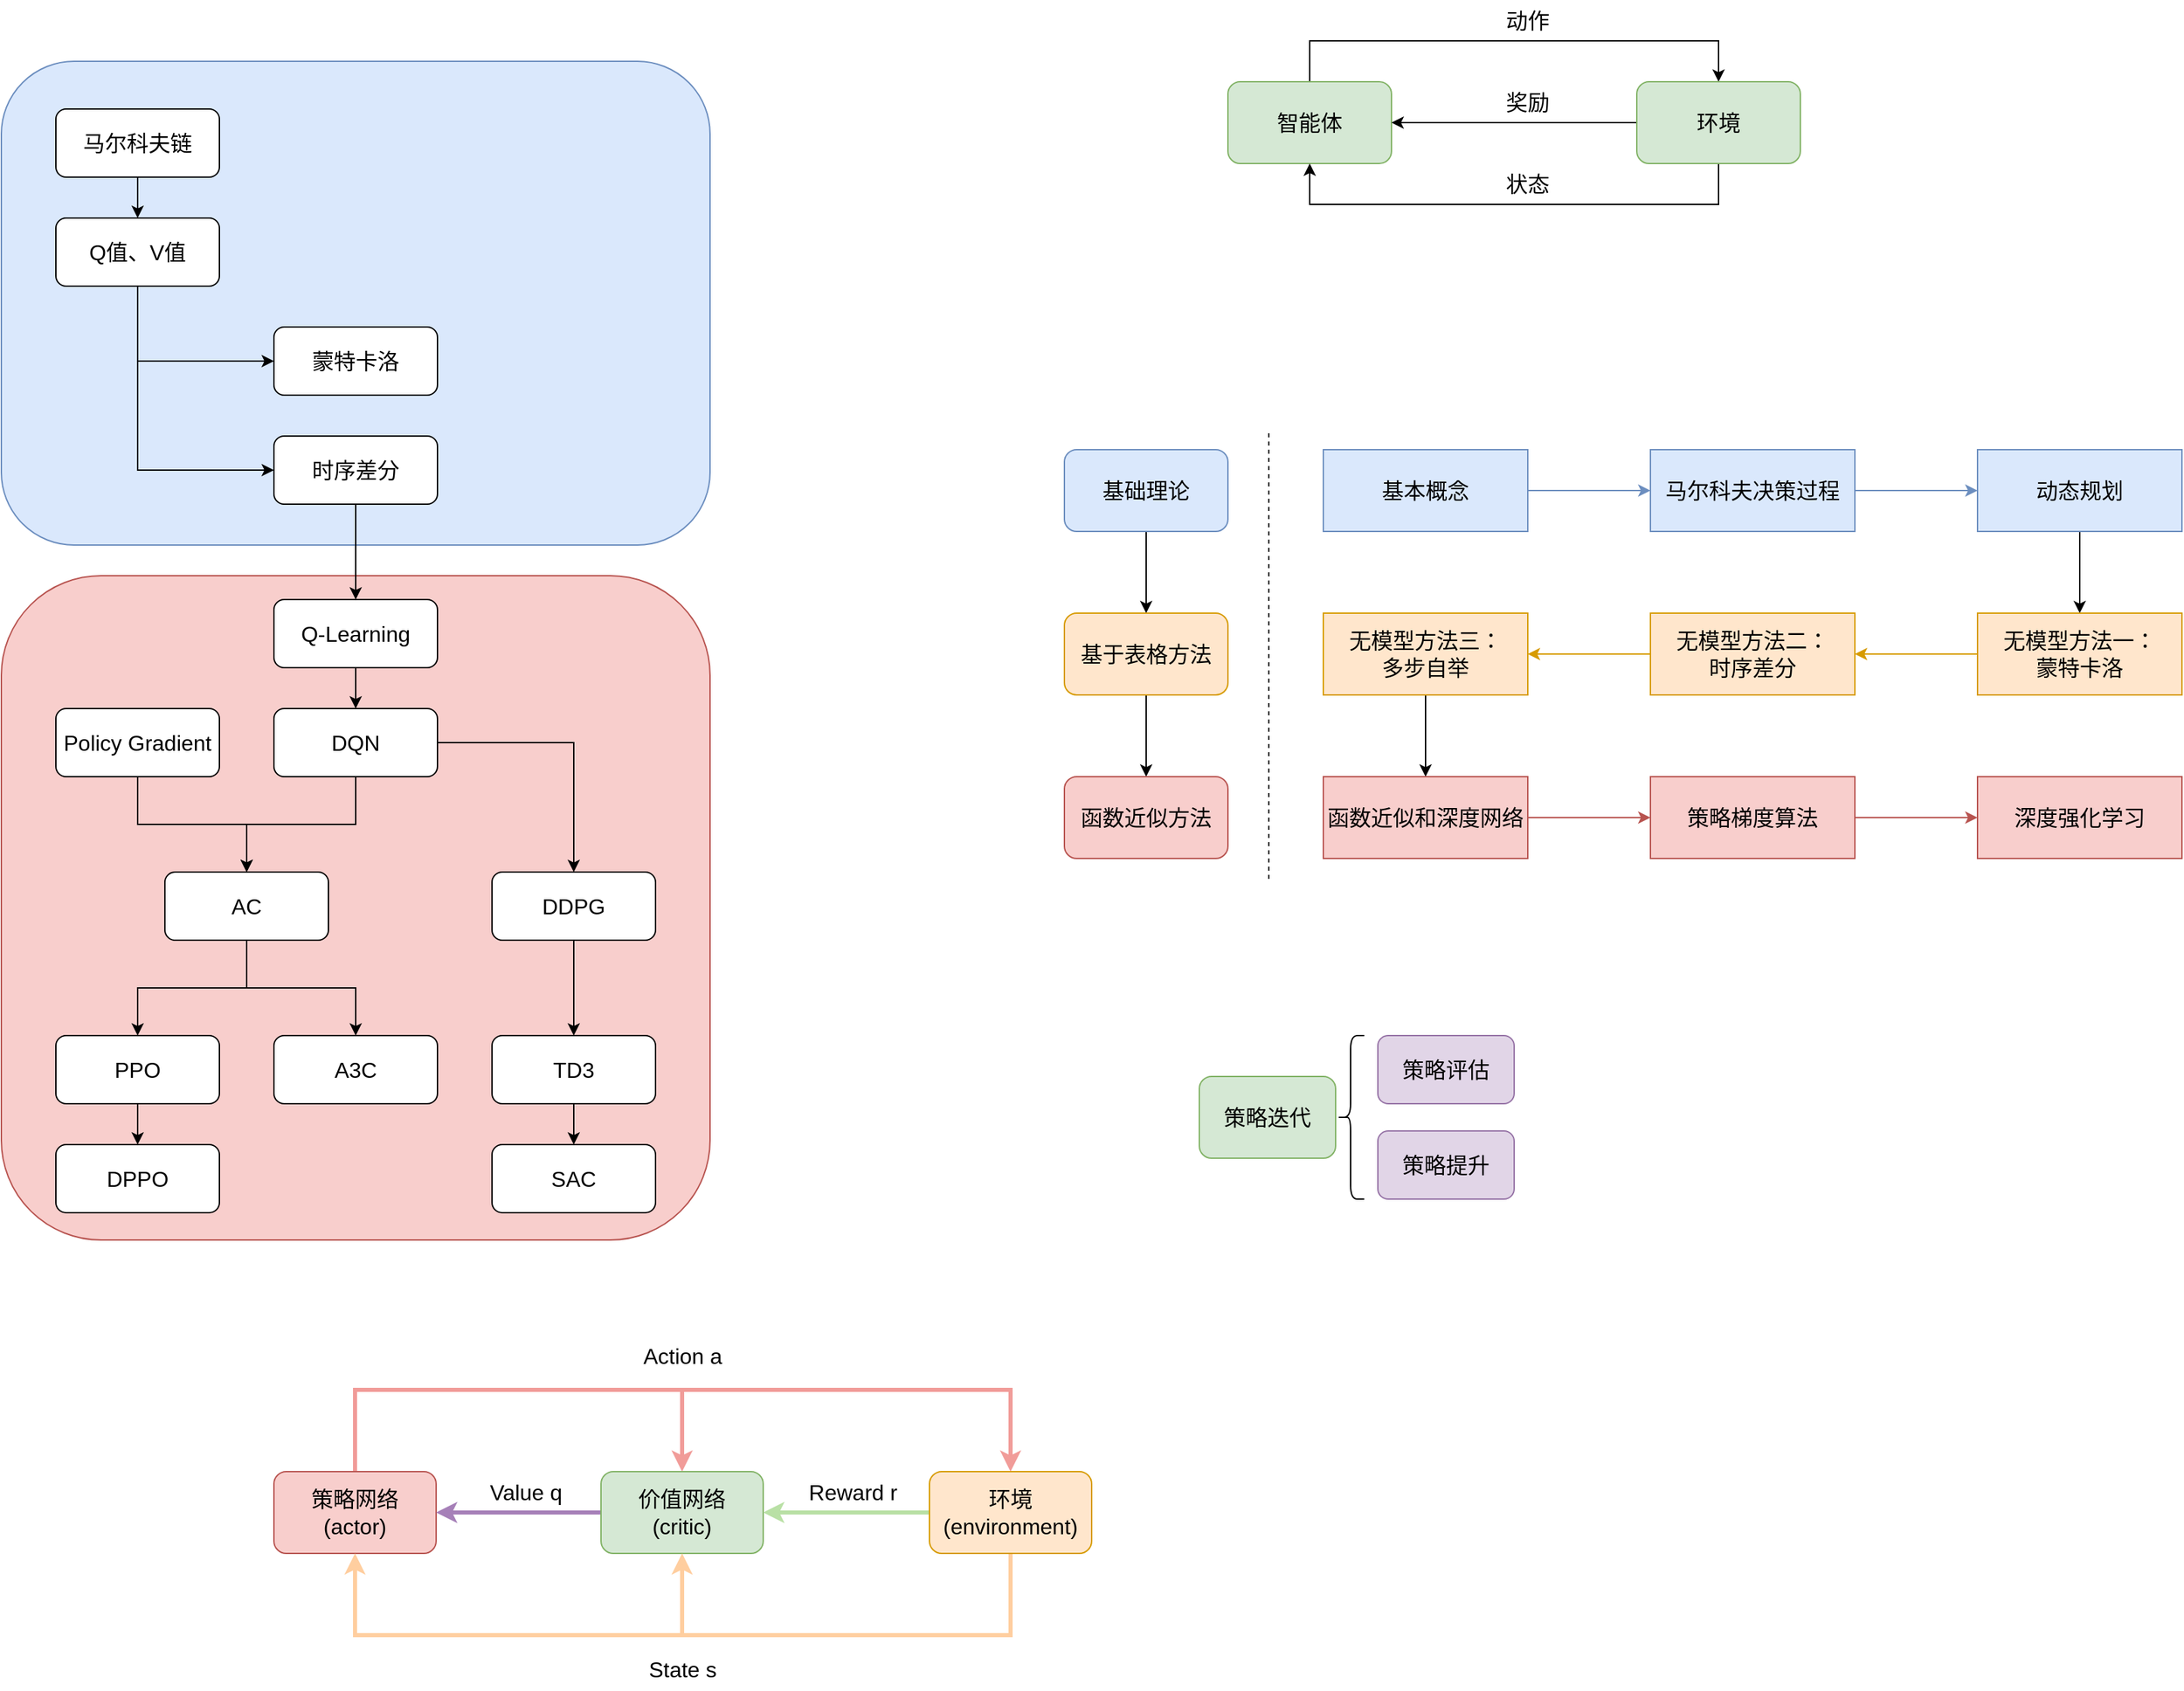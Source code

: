 <mxfile version="20.2.6" type="github">
  <diagram id="C3_-qIOGO6itK0wJnFLm" name="Page-1">
    <mxGraphModel dx="1780" dy="450" grid="1" gridSize="10" guides="1" tooltips="1" connect="1" arrows="1" fold="1" page="1" pageScale="1" pageWidth="850" pageHeight="1100" math="0" shadow="0">
      <root>
        <mxCell id="0" />
        <mxCell id="1" parent="0" />
        <mxCell id="X8FqZXfshNN9mOqV7TIp-28" value="" style="rounded=1;whiteSpace=wrap;html=1;fillColor=#f8cecc;strokeColor=#b85450;" parent="1" vertex="1">
          <mxGeometry x="-800" y="622.5" width="520" height="487.5" as="geometry" />
        </mxCell>
        <mxCell id="X8FqZXfshNN9mOqV7TIp-27" value="" style="rounded=1;whiteSpace=wrap;html=1;fillColor=#dae8fc;strokeColor=#6c8ebf;" parent="1" vertex="1">
          <mxGeometry x="-800" y="245" width="520" height="355" as="geometry" />
        </mxCell>
        <mxCell id="cpXEYUqBAn3vx9UaLKOo-4" style="edgeStyle=orthogonalEdgeStyle;rounded=0;orthogonalLoop=1;jettySize=auto;html=1;exitX=0.5;exitY=0;exitDx=0;exitDy=0;entryX=0.5;entryY=0;entryDx=0;entryDy=0;fontSize=16;" parent="1" source="cpXEYUqBAn3vx9UaLKOo-1" target="cpXEYUqBAn3vx9UaLKOo-2" edge="1">
          <mxGeometry relative="1" as="geometry">
            <Array as="points">
              <mxPoint x="160" y="230" />
              <mxPoint x="460" y="230" />
            </Array>
          </mxGeometry>
        </mxCell>
        <mxCell id="cpXEYUqBAn3vx9UaLKOo-1" value="智能体" style="rounded=1;whiteSpace=wrap;html=1;fontSize=16;fillColor=#d5e8d4;strokeColor=#82b366;" parent="1" vertex="1">
          <mxGeometry x="100" y="260" width="120" height="60" as="geometry" />
        </mxCell>
        <mxCell id="cpXEYUqBAn3vx9UaLKOo-3" style="edgeStyle=orthogonalEdgeStyle;rounded=0;orthogonalLoop=1;jettySize=auto;html=1;exitX=0;exitY=0.5;exitDx=0;exitDy=0;entryX=1;entryY=0.5;entryDx=0;entryDy=0;fontSize=16;" parent="1" source="cpXEYUqBAn3vx9UaLKOo-2" target="cpXEYUqBAn3vx9UaLKOo-1" edge="1">
          <mxGeometry relative="1" as="geometry" />
        </mxCell>
        <mxCell id="cpXEYUqBAn3vx9UaLKOo-5" style="edgeStyle=orthogonalEdgeStyle;rounded=0;orthogonalLoop=1;jettySize=auto;html=1;exitX=0.5;exitY=1;exitDx=0;exitDy=0;entryX=0.5;entryY=1;entryDx=0;entryDy=0;fontSize=16;" parent="1" source="cpXEYUqBAn3vx9UaLKOo-2" target="cpXEYUqBAn3vx9UaLKOo-1" edge="1">
          <mxGeometry relative="1" as="geometry">
            <Array as="points">
              <mxPoint x="460" y="350" />
              <mxPoint x="160" y="350" />
            </Array>
          </mxGeometry>
        </mxCell>
        <mxCell id="cpXEYUqBAn3vx9UaLKOo-2" value="环境" style="rounded=1;whiteSpace=wrap;html=1;fontSize=16;fillColor=#d5e8d4;strokeColor=#82b366;" parent="1" vertex="1">
          <mxGeometry x="400" y="260" width="120" height="60" as="geometry" />
        </mxCell>
        <mxCell id="cpXEYUqBAn3vx9UaLKOo-6" value="动作" style="text;html=1;strokeColor=none;fillColor=none;align=center;verticalAlign=middle;whiteSpace=wrap;rounded=0;fontSize=16;" parent="1" vertex="1">
          <mxGeometry x="290" y="200" width="60" height="30" as="geometry" />
        </mxCell>
        <mxCell id="cpXEYUqBAn3vx9UaLKOo-7" value="奖励" style="text;html=1;strokeColor=none;fillColor=none;align=center;verticalAlign=middle;whiteSpace=wrap;rounded=0;fontSize=16;" parent="1" vertex="1">
          <mxGeometry x="290" y="260" width="60" height="30" as="geometry" />
        </mxCell>
        <mxCell id="cpXEYUqBAn3vx9UaLKOo-8" value="状态" style="text;html=1;strokeColor=none;fillColor=none;align=center;verticalAlign=middle;whiteSpace=wrap;rounded=0;fontSize=16;" parent="1" vertex="1">
          <mxGeometry x="290" y="320" width="60" height="30" as="geometry" />
        </mxCell>
        <mxCell id="vccKlyyBHVM1U_u9wuNe-10" style="edgeStyle=orthogonalEdgeStyle;rounded=0;orthogonalLoop=1;jettySize=auto;html=1;exitX=1;exitY=0.5;exitDx=0;exitDy=0;fontSize=16;fillColor=#dae8fc;strokeColor=#6c8ebf;" parent="1" source="vccKlyyBHVM1U_u9wuNe-1" target="vccKlyyBHVM1U_u9wuNe-2" edge="1">
          <mxGeometry relative="1" as="geometry" />
        </mxCell>
        <mxCell id="vccKlyyBHVM1U_u9wuNe-1" value="基本概念" style="rounded=0;whiteSpace=wrap;html=1;fontSize=16;fillColor=#dae8fc;strokeColor=#6c8ebf;" parent="1" vertex="1">
          <mxGeometry x="170" y="530" width="150" height="60" as="geometry" />
        </mxCell>
        <mxCell id="vccKlyyBHVM1U_u9wuNe-11" style="edgeStyle=orthogonalEdgeStyle;rounded=0;orthogonalLoop=1;jettySize=auto;html=1;exitX=1;exitY=0.5;exitDx=0;exitDy=0;entryX=0;entryY=0.5;entryDx=0;entryDy=0;fontSize=16;fillColor=#dae8fc;strokeColor=#6c8ebf;" parent="1" source="vccKlyyBHVM1U_u9wuNe-2" target="vccKlyyBHVM1U_u9wuNe-3" edge="1">
          <mxGeometry relative="1" as="geometry" />
        </mxCell>
        <mxCell id="vccKlyyBHVM1U_u9wuNe-2" value="马尔科夫决策过程" style="rounded=0;whiteSpace=wrap;html=1;fontSize=16;fillColor=#dae8fc;strokeColor=#6c8ebf;" parent="1" vertex="1">
          <mxGeometry x="410" y="530" width="150" height="60" as="geometry" />
        </mxCell>
        <mxCell id="vccKlyyBHVM1U_u9wuNe-12" style="edgeStyle=orthogonalEdgeStyle;rounded=0;orthogonalLoop=1;jettySize=auto;html=1;exitX=0.5;exitY=1;exitDx=0;exitDy=0;entryX=0.5;entryY=0;entryDx=0;entryDy=0;fontSize=16;" parent="1" source="vccKlyyBHVM1U_u9wuNe-3" target="vccKlyyBHVM1U_u9wuNe-4" edge="1">
          <mxGeometry relative="1" as="geometry" />
        </mxCell>
        <mxCell id="vccKlyyBHVM1U_u9wuNe-3" value="动态规划" style="rounded=0;whiteSpace=wrap;html=1;fontSize=16;fillColor=#dae8fc;strokeColor=#6c8ebf;" parent="1" vertex="1">
          <mxGeometry x="650" y="530" width="150" height="60" as="geometry" />
        </mxCell>
        <mxCell id="vccKlyyBHVM1U_u9wuNe-13" style="edgeStyle=orthogonalEdgeStyle;rounded=0;orthogonalLoop=1;jettySize=auto;html=1;exitX=0;exitY=0.5;exitDx=0;exitDy=0;entryX=1;entryY=0.5;entryDx=0;entryDy=0;fontSize=16;fillColor=#ffe6cc;strokeColor=#d79b00;" parent="1" source="vccKlyyBHVM1U_u9wuNe-4" target="vccKlyyBHVM1U_u9wuNe-5" edge="1">
          <mxGeometry relative="1" as="geometry" />
        </mxCell>
        <mxCell id="vccKlyyBHVM1U_u9wuNe-4" value="无模型方法一：&lt;br&gt;蒙特卡洛" style="rounded=0;whiteSpace=wrap;html=1;fontSize=16;fillColor=#ffe6cc;strokeColor=#d79b00;" parent="1" vertex="1">
          <mxGeometry x="650" y="650" width="150" height="60" as="geometry" />
        </mxCell>
        <mxCell id="vccKlyyBHVM1U_u9wuNe-14" style="edgeStyle=orthogonalEdgeStyle;rounded=0;orthogonalLoop=1;jettySize=auto;html=1;exitX=0;exitY=0.5;exitDx=0;exitDy=0;fontSize=16;fillColor=#ffe6cc;strokeColor=#d79b00;" parent="1" source="vccKlyyBHVM1U_u9wuNe-5" target="vccKlyyBHVM1U_u9wuNe-6" edge="1">
          <mxGeometry relative="1" as="geometry" />
        </mxCell>
        <mxCell id="vccKlyyBHVM1U_u9wuNe-5" value="无模型方法二：&lt;br&gt;时序差分" style="rounded=0;whiteSpace=wrap;html=1;fontSize=16;fillColor=#ffe6cc;strokeColor=#d79b00;" parent="1" vertex="1">
          <mxGeometry x="410" y="650" width="150" height="60" as="geometry" />
        </mxCell>
        <mxCell id="vccKlyyBHVM1U_u9wuNe-15" style="edgeStyle=orthogonalEdgeStyle;rounded=0;orthogonalLoop=1;jettySize=auto;html=1;exitX=0.5;exitY=1;exitDx=0;exitDy=0;entryX=0.5;entryY=0;entryDx=0;entryDy=0;fontSize=16;" parent="1" source="vccKlyyBHVM1U_u9wuNe-6" target="vccKlyyBHVM1U_u9wuNe-7" edge="1">
          <mxGeometry relative="1" as="geometry" />
        </mxCell>
        <mxCell id="vccKlyyBHVM1U_u9wuNe-6" value="无模型方法三：&lt;br&gt;多步自举" style="rounded=0;whiteSpace=wrap;html=1;fontSize=16;fillColor=#ffe6cc;strokeColor=#d79b00;" parent="1" vertex="1">
          <mxGeometry x="170" y="650" width="150" height="60" as="geometry" />
        </mxCell>
        <mxCell id="vccKlyyBHVM1U_u9wuNe-16" style="edgeStyle=orthogonalEdgeStyle;rounded=0;orthogonalLoop=1;jettySize=auto;html=1;exitX=1;exitY=0.5;exitDx=0;exitDy=0;entryX=0;entryY=0.5;entryDx=0;entryDy=0;fontSize=16;fillColor=#f8cecc;strokeColor=#b85450;" parent="1" source="vccKlyyBHVM1U_u9wuNe-7" target="vccKlyyBHVM1U_u9wuNe-8" edge="1">
          <mxGeometry relative="1" as="geometry" />
        </mxCell>
        <mxCell id="vccKlyyBHVM1U_u9wuNe-7" value="函数近似和深度网络" style="rounded=0;whiteSpace=wrap;html=1;fontSize=16;fillColor=#f8cecc;strokeColor=#b85450;" parent="1" vertex="1">
          <mxGeometry x="170" y="770" width="150" height="60" as="geometry" />
        </mxCell>
        <mxCell id="vccKlyyBHVM1U_u9wuNe-17" style="edgeStyle=orthogonalEdgeStyle;rounded=0;orthogonalLoop=1;jettySize=auto;html=1;exitX=1;exitY=0.5;exitDx=0;exitDy=0;entryX=0;entryY=0.5;entryDx=0;entryDy=0;fontSize=16;fillColor=#f8cecc;strokeColor=#b85450;" parent="1" source="vccKlyyBHVM1U_u9wuNe-8" target="vccKlyyBHVM1U_u9wuNe-9" edge="1">
          <mxGeometry relative="1" as="geometry" />
        </mxCell>
        <mxCell id="vccKlyyBHVM1U_u9wuNe-8" value="策略梯度算法" style="rounded=0;whiteSpace=wrap;html=1;fontSize=16;fillColor=#f8cecc;strokeColor=#b85450;" parent="1" vertex="1">
          <mxGeometry x="410" y="770" width="150" height="60" as="geometry" />
        </mxCell>
        <mxCell id="vccKlyyBHVM1U_u9wuNe-9" value="深度强化学习" style="rounded=0;whiteSpace=wrap;html=1;fontSize=16;fillColor=#f8cecc;strokeColor=#b85450;" parent="1" vertex="1">
          <mxGeometry x="650" y="770" width="150" height="60" as="geometry" />
        </mxCell>
        <mxCell id="vccKlyyBHVM1U_u9wuNe-22" style="edgeStyle=orthogonalEdgeStyle;rounded=0;orthogonalLoop=1;jettySize=auto;html=1;exitX=0.5;exitY=1;exitDx=0;exitDy=0;entryX=0.5;entryY=0;entryDx=0;entryDy=0;fontSize=16;" parent="1" source="vccKlyyBHVM1U_u9wuNe-19" target="vccKlyyBHVM1U_u9wuNe-20" edge="1">
          <mxGeometry relative="1" as="geometry" />
        </mxCell>
        <mxCell id="vccKlyyBHVM1U_u9wuNe-19" value="基础理论" style="rounded=1;whiteSpace=wrap;html=1;fontSize=16;fillColor=#dae8fc;strokeColor=#6c8ebf;" parent="1" vertex="1">
          <mxGeometry x="-20" y="530" width="120" height="60" as="geometry" />
        </mxCell>
        <mxCell id="vccKlyyBHVM1U_u9wuNe-23" style="edgeStyle=orthogonalEdgeStyle;rounded=0;orthogonalLoop=1;jettySize=auto;html=1;exitX=0.5;exitY=1;exitDx=0;exitDy=0;entryX=0.5;entryY=0;entryDx=0;entryDy=0;fontSize=16;" parent="1" source="vccKlyyBHVM1U_u9wuNe-20" target="vccKlyyBHVM1U_u9wuNe-21" edge="1">
          <mxGeometry relative="1" as="geometry" />
        </mxCell>
        <mxCell id="vccKlyyBHVM1U_u9wuNe-20" value="基于表格方法" style="rounded=1;whiteSpace=wrap;html=1;fontSize=16;fillColor=#ffe6cc;strokeColor=#d79b00;" parent="1" vertex="1">
          <mxGeometry x="-20" y="650" width="120" height="60" as="geometry" />
        </mxCell>
        <mxCell id="vccKlyyBHVM1U_u9wuNe-21" value="函数近似方法" style="rounded=1;whiteSpace=wrap;html=1;fontSize=16;fillColor=#f8cecc;strokeColor=#b85450;" parent="1" vertex="1">
          <mxGeometry x="-20" y="770" width="120" height="60" as="geometry" />
        </mxCell>
        <mxCell id="vccKlyyBHVM1U_u9wuNe-24" value="" style="endArrow=none;html=1;rounded=0;fontSize=16;dashed=1;" parent="1" edge="1">
          <mxGeometry width="50" height="50" relative="1" as="geometry">
            <mxPoint x="130" y="845" as="sourcePoint" />
            <mxPoint x="130" y="515" as="targetPoint" />
          </mxGeometry>
        </mxCell>
        <mxCell id="35QrHY4F2-vO3FHa5NAE-1" value="" style="shape=curlyBracket;whiteSpace=wrap;html=1;rounded=1;" parent="1" vertex="1">
          <mxGeometry x="180" y="960" width="20" height="120" as="geometry" />
        </mxCell>
        <mxCell id="35QrHY4F2-vO3FHa5NAE-2" value="策略迭代" style="rounded=1;whiteSpace=wrap;html=1;fontSize=16;fillColor=#d5e8d4;strokeColor=#82b366;" parent="1" vertex="1">
          <mxGeometry x="79" y="990" width="100" height="60" as="geometry" />
        </mxCell>
        <mxCell id="35QrHY4F2-vO3FHa5NAE-3" value="策略评估" style="rounded=1;whiteSpace=wrap;html=1;fontSize=16;fillColor=#e1d5e7;strokeColor=#9673a6;" parent="1" vertex="1">
          <mxGeometry x="210" y="960" width="100" height="50" as="geometry" />
        </mxCell>
        <mxCell id="35QrHY4F2-vO3FHa5NAE-4" value="策略提升" style="rounded=1;whiteSpace=wrap;html=1;fontSize=16;fillColor=#e1d5e7;strokeColor=#9673a6;" parent="1" vertex="1">
          <mxGeometry x="210" y="1030" width="100" height="50" as="geometry" />
        </mxCell>
        <mxCell id="X8FqZXfshNN9mOqV7TIp-15" style="edgeStyle=orthogonalEdgeStyle;rounded=0;orthogonalLoop=1;jettySize=auto;html=1;exitX=0.5;exitY=1;exitDx=0;exitDy=0;entryX=0.5;entryY=0;entryDx=0;entryDy=0;" parent="1" source="X8FqZXfshNN9mOqV7TIp-1" target="X8FqZXfshNN9mOqV7TIp-2" edge="1">
          <mxGeometry relative="1" as="geometry" />
        </mxCell>
        <mxCell id="X8FqZXfshNN9mOqV7TIp-1" value="马尔科夫链" style="rounded=1;whiteSpace=wrap;html=1;fontSize=16;" parent="1" vertex="1">
          <mxGeometry x="-760" y="280" width="120" height="50" as="geometry" />
        </mxCell>
        <mxCell id="X8FqZXfshNN9mOqV7TIp-16" style="edgeStyle=orthogonalEdgeStyle;rounded=0;orthogonalLoop=1;jettySize=auto;html=1;exitX=0.5;exitY=1;exitDx=0;exitDy=0;entryX=0;entryY=0.5;entryDx=0;entryDy=0;" parent="1" source="X8FqZXfshNN9mOqV7TIp-2" target="X8FqZXfshNN9mOqV7TIp-3" edge="1">
          <mxGeometry relative="1" as="geometry" />
        </mxCell>
        <mxCell id="X8FqZXfshNN9mOqV7TIp-17" style="edgeStyle=orthogonalEdgeStyle;rounded=0;orthogonalLoop=1;jettySize=auto;html=1;exitX=0.5;exitY=1;exitDx=0;exitDy=0;entryX=0;entryY=0.5;entryDx=0;entryDy=0;" parent="1" source="X8FqZXfshNN9mOqV7TIp-2" target="X8FqZXfshNN9mOqV7TIp-4" edge="1">
          <mxGeometry relative="1" as="geometry" />
        </mxCell>
        <mxCell id="X8FqZXfshNN9mOqV7TIp-2" value="Q值、V值" style="rounded=1;whiteSpace=wrap;html=1;fontSize=16;" parent="1" vertex="1">
          <mxGeometry x="-760" y="360" width="120" height="50" as="geometry" />
        </mxCell>
        <mxCell id="X8FqZXfshNN9mOqV7TIp-3" value="蒙特卡洛" style="rounded=1;whiteSpace=wrap;html=1;fontSize=16;" parent="1" vertex="1">
          <mxGeometry x="-600" y="440" width="120" height="50" as="geometry" />
        </mxCell>
        <mxCell id="X8FqZXfshNN9mOqV7TIp-18" style="edgeStyle=orthogonalEdgeStyle;rounded=0;orthogonalLoop=1;jettySize=auto;html=1;exitX=0.5;exitY=1;exitDx=0;exitDy=0;entryX=0.5;entryY=0;entryDx=0;entryDy=0;" parent="1" source="X8FqZXfshNN9mOqV7TIp-4" target="X8FqZXfshNN9mOqV7TIp-5" edge="1">
          <mxGeometry relative="1" as="geometry" />
        </mxCell>
        <mxCell id="X8FqZXfshNN9mOqV7TIp-4" value="时序差分" style="rounded=1;whiteSpace=wrap;html=1;fontSize=16;" parent="1" vertex="1">
          <mxGeometry x="-600" y="520" width="120" height="50" as="geometry" />
        </mxCell>
        <mxCell id="X8FqZXfshNN9mOqV7TIp-19" style="edgeStyle=orthogonalEdgeStyle;rounded=0;orthogonalLoop=1;jettySize=auto;html=1;exitX=0.5;exitY=1;exitDx=0;exitDy=0;entryX=0.5;entryY=0;entryDx=0;entryDy=0;" parent="1" source="X8FqZXfshNN9mOqV7TIp-5" target="X8FqZXfshNN9mOqV7TIp-6" edge="1">
          <mxGeometry relative="1" as="geometry" />
        </mxCell>
        <mxCell id="X8FqZXfshNN9mOqV7TIp-5" value="Q-Learning" style="rounded=1;whiteSpace=wrap;html=1;fontSize=16;" parent="1" vertex="1">
          <mxGeometry x="-600" y="640" width="120" height="50" as="geometry" />
        </mxCell>
        <mxCell id="X8FqZXfshNN9mOqV7TIp-21" style="edgeStyle=orthogonalEdgeStyle;rounded=0;orthogonalLoop=1;jettySize=auto;html=1;exitX=0.5;exitY=1;exitDx=0;exitDy=0;entryX=0.5;entryY=0;entryDx=0;entryDy=0;" parent="1" source="X8FqZXfshNN9mOqV7TIp-6" target="X8FqZXfshNN9mOqV7TIp-8" edge="1">
          <mxGeometry relative="1" as="geometry" />
        </mxCell>
        <mxCell id="X8FqZXfshNN9mOqV7TIp-22" style="edgeStyle=orthogonalEdgeStyle;rounded=0;orthogonalLoop=1;jettySize=auto;html=1;exitX=1;exitY=0.5;exitDx=0;exitDy=0;entryX=0.5;entryY=0;entryDx=0;entryDy=0;" parent="1" source="X8FqZXfshNN9mOqV7TIp-6" target="X8FqZXfshNN9mOqV7TIp-9" edge="1">
          <mxGeometry relative="1" as="geometry" />
        </mxCell>
        <mxCell id="X8FqZXfshNN9mOqV7TIp-6" value="DQN" style="rounded=1;whiteSpace=wrap;html=1;fontSize=16;" parent="1" vertex="1">
          <mxGeometry x="-600" y="720" width="120" height="50" as="geometry" />
        </mxCell>
        <mxCell id="X8FqZXfshNN9mOqV7TIp-20" style="edgeStyle=orthogonalEdgeStyle;rounded=0;orthogonalLoop=1;jettySize=auto;html=1;exitX=0.5;exitY=1;exitDx=0;exitDy=0;" parent="1" source="X8FqZXfshNN9mOqV7TIp-7" target="X8FqZXfshNN9mOqV7TIp-8" edge="1">
          <mxGeometry relative="1" as="geometry" />
        </mxCell>
        <mxCell id="X8FqZXfshNN9mOqV7TIp-7" value="Policy Gradient" style="rounded=1;whiteSpace=wrap;html=1;fontSize=16;" parent="1" vertex="1">
          <mxGeometry x="-760" y="720" width="120" height="50" as="geometry" />
        </mxCell>
        <mxCell id="X8FqZXfshNN9mOqV7TIp-24" style="edgeStyle=orthogonalEdgeStyle;rounded=0;orthogonalLoop=1;jettySize=auto;html=1;exitX=0.5;exitY=1;exitDx=0;exitDy=0;entryX=0.5;entryY=0;entryDx=0;entryDy=0;" parent="1" source="X8FqZXfshNN9mOqV7TIp-8" target="X8FqZXfshNN9mOqV7TIp-10" edge="1">
          <mxGeometry relative="1" as="geometry" />
        </mxCell>
        <mxCell id="X8FqZXfshNN9mOqV7TIp-25" style="edgeStyle=orthogonalEdgeStyle;rounded=0;orthogonalLoop=1;jettySize=auto;html=1;exitX=0.5;exitY=1;exitDx=0;exitDy=0;entryX=0.5;entryY=0;entryDx=0;entryDy=0;" parent="1" source="X8FqZXfshNN9mOqV7TIp-8" target="X8FqZXfshNN9mOqV7TIp-11" edge="1">
          <mxGeometry relative="1" as="geometry" />
        </mxCell>
        <mxCell id="X8FqZXfshNN9mOqV7TIp-8" value="AC" style="rounded=1;whiteSpace=wrap;html=1;fontSize=16;" parent="1" vertex="1">
          <mxGeometry x="-680" y="840" width="120" height="50" as="geometry" />
        </mxCell>
        <mxCell id="X8FqZXfshNN9mOqV7TIp-23" style="edgeStyle=orthogonalEdgeStyle;rounded=0;orthogonalLoop=1;jettySize=auto;html=1;exitX=0.5;exitY=1;exitDx=0;exitDy=0;" parent="1" source="X8FqZXfshNN9mOqV7TIp-9" target="X8FqZXfshNN9mOqV7TIp-14" edge="1">
          <mxGeometry relative="1" as="geometry" />
        </mxCell>
        <mxCell id="X8FqZXfshNN9mOqV7TIp-9" value="DDPG" style="rounded=1;whiteSpace=wrap;html=1;fontSize=16;" parent="1" vertex="1">
          <mxGeometry x="-440" y="840" width="120" height="50" as="geometry" />
        </mxCell>
        <mxCell id="X8FqZXfshNN9mOqV7TIp-26" style="edgeStyle=orthogonalEdgeStyle;rounded=0;orthogonalLoop=1;jettySize=auto;html=1;exitX=0.5;exitY=1;exitDx=0;exitDy=0;entryX=0.5;entryY=0;entryDx=0;entryDy=0;" parent="1" source="X8FqZXfshNN9mOqV7TIp-10" target="X8FqZXfshNN9mOqV7TIp-12" edge="1">
          <mxGeometry relative="1" as="geometry" />
        </mxCell>
        <mxCell id="X8FqZXfshNN9mOqV7TIp-10" value="PPO" style="rounded=1;whiteSpace=wrap;html=1;fontSize=16;" parent="1" vertex="1">
          <mxGeometry x="-760" y="960" width="120" height="50" as="geometry" />
        </mxCell>
        <mxCell id="X8FqZXfshNN9mOqV7TIp-11" value="A3C" style="rounded=1;whiteSpace=wrap;html=1;fontSize=16;" parent="1" vertex="1">
          <mxGeometry x="-600" y="960" width="120" height="50" as="geometry" />
        </mxCell>
        <mxCell id="X8FqZXfshNN9mOqV7TIp-12" value="DPPO" style="rounded=1;whiteSpace=wrap;html=1;fontSize=16;" parent="1" vertex="1">
          <mxGeometry x="-760" y="1040" width="120" height="50" as="geometry" />
        </mxCell>
        <mxCell id="wEnDcwXRfATLND9oPPkG-2" style="edgeStyle=orthogonalEdgeStyle;rounded=0;orthogonalLoop=1;jettySize=auto;html=1;exitX=0.5;exitY=1;exitDx=0;exitDy=0;entryX=0.5;entryY=0;entryDx=0;entryDy=0;" edge="1" parent="1" source="X8FqZXfshNN9mOqV7TIp-14" target="wEnDcwXRfATLND9oPPkG-1">
          <mxGeometry relative="1" as="geometry" />
        </mxCell>
        <mxCell id="X8FqZXfshNN9mOqV7TIp-14" value="TD3" style="rounded=1;whiteSpace=wrap;html=1;fontSize=16;" parent="1" vertex="1">
          <mxGeometry x="-440" y="960" width="120" height="50" as="geometry" />
        </mxCell>
        <mxCell id="TN3XqmmbnNLTOI8RRuA9-4" style="edgeStyle=orthogonalEdgeStyle;rounded=0;orthogonalLoop=1;jettySize=auto;html=1;exitX=0.5;exitY=0;exitDx=0;exitDy=0;entryX=0.5;entryY=0;entryDx=0;entryDy=0;strokeWidth=3;strokeColor=#F19C99;" parent="1" source="TN3XqmmbnNLTOI8RRuA9-1" target="TN3XqmmbnNLTOI8RRuA9-3" edge="1">
          <mxGeometry relative="1" as="geometry">
            <Array as="points">
              <mxPoint x="-540" y="1220" />
              <mxPoint x="-59" y="1220" />
            </Array>
          </mxGeometry>
        </mxCell>
        <mxCell id="TN3XqmmbnNLTOI8RRuA9-5" style="edgeStyle=orthogonalEdgeStyle;rounded=0;orthogonalLoop=1;jettySize=auto;html=1;exitX=0.5;exitY=0;exitDx=0;exitDy=0;entryX=0.5;entryY=0;entryDx=0;entryDy=0;strokeWidth=3;strokeColor=#F19C99;" parent="1" source="TN3XqmmbnNLTOI8RRuA9-1" target="TN3XqmmbnNLTOI8RRuA9-2" edge="1">
          <mxGeometry relative="1" as="geometry">
            <Array as="points">
              <mxPoint x="-540" y="1220" />
              <mxPoint x="-300" y="1220" />
            </Array>
          </mxGeometry>
        </mxCell>
        <mxCell id="TN3XqmmbnNLTOI8RRuA9-1" value="策略网络&lt;br&gt;(actor)" style="rounded=1;whiteSpace=wrap;html=1;fontSize=16;fillColor=#f8cecc;strokeColor=#b85450;" parent="1" vertex="1">
          <mxGeometry x="-600" y="1280" width="119" height="60" as="geometry" />
        </mxCell>
        <mxCell id="TN3XqmmbnNLTOI8RRuA9-11" style="edgeStyle=orthogonalEdgeStyle;rounded=0;orthogonalLoop=1;jettySize=auto;html=1;exitX=0;exitY=0.5;exitDx=0;exitDy=0;entryX=1;entryY=0.5;entryDx=0;entryDy=0;fontSize=16;strokeColor=#A680B8;strokeWidth=3;" parent="1" source="TN3XqmmbnNLTOI8RRuA9-2" target="TN3XqmmbnNLTOI8RRuA9-1" edge="1">
          <mxGeometry relative="1" as="geometry" />
        </mxCell>
        <mxCell id="TN3XqmmbnNLTOI8RRuA9-2" value="价值网络&lt;br&gt;(critic)" style="rounded=1;whiteSpace=wrap;html=1;fontSize=16;fillColor=#d5e8d4;strokeColor=#82b366;" parent="1" vertex="1">
          <mxGeometry x="-360" y="1280" width="119" height="60" as="geometry" />
        </mxCell>
        <mxCell id="TN3XqmmbnNLTOI8RRuA9-7" style="edgeStyle=orthogonalEdgeStyle;rounded=0;orthogonalLoop=1;jettySize=auto;html=1;exitX=0.5;exitY=1;exitDx=0;exitDy=0;entryX=0.5;entryY=1;entryDx=0;entryDy=0;fontSize=14;strokeColor=#FFCE9F;strokeWidth=3;" parent="1" source="TN3XqmmbnNLTOI8RRuA9-3" target="TN3XqmmbnNLTOI8RRuA9-1" edge="1">
          <mxGeometry relative="1" as="geometry">
            <Array as="points">
              <mxPoint x="-59" y="1400" />
              <mxPoint x="-540" y="1400" />
            </Array>
          </mxGeometry>
        </mxCell>
        <mxCell id="TN3XqmmbnNLTOI8RRuA9-8" style="edgeStyle=orthogonalEdgeStyle;rounded=0;orthogonalLoop=1;jettySize=auto;html=1;exitX=0.5;exitY=1;exitDx=0;exitDy=0;entryX=0.5;entryY=1;entryDx=0;entryDy=0;fontSize=14;strokeColor=#FFCE9F;strokeWidth=3;" parent="1" source="TN3XqmmbnNLTOI8RRuA9-3" target="TN3XqmmbnNLTOI8RRuA9-2" edge="1">
          <mxGeometry relative="1" as="geometry">
            <Array as="points">
              <mxPoint x="-59" y="1400" />
              <mxPoint x="-300" y="1400" />
            </Array>
          </mxGeometry>
        </mxCell>
        <mxCell id="TN3XqmmbnNLTOI8RRuA9-10" style="edgeStyle=orthogonalEdgeStyle;rounded=0;orthogonalLoop=1;jettySize=auto;html=1;exitX=0;exitY=0.5;exitDx=0;exitDy=0;entryX=1;entryY=0.5;entryDx=0;entryDy=0;fontSize=16;strokeColor=#B9E0A5;strokeWidth=3;" parent="1" source="TN3XqmmbnNLTOI8RRuA9-3" target="TN3XqmmbnNLTOI8RRuA9-2" edge="1">
          <mxGeometry relative="1" as="geometry" />
        </mxCell>
        <mxCell id="TN3XqmmbnNLTOI8RRuA9-3" value="环境&lt;br&gt;(environment)" style="rounded=1;whiteSpace=wrap;html=1;fontSize=16;fillColor=#ffe6cc;strokeColor=#d79b00;" parent="1" vertex="1">
          <mxGeometry x="-119" y="1280" width="119" height="60" as="geometry" />
        </mxCell>
        <mxCell id="TN3XqmmbnNLTOI8RRuA9-6" value="&lt;font style=&quot;font-size: 16px;&quot;&gt;Action a&lt;/font&gt;" style="text;html=1;strokeColor=none;fillColor=none;align=center;verticalAlign=middle;whiteSpace=wrap;rounded=0;" parent="1" vertex="1">
          <mxGeometry x="-330.5" y="1180" width="60" height="30" as="geometry" />
        </mxCell>
        <mxCell id="TN3XqmmbnNLTOI8RRuA9-9" value="&lt;font style=&quot;font-size: 16px;&quot;&gt;State s&lt;/font&gt;" style="text;html=1;strokeColor=none;fillColor=none;align=center;verticalAlign=middle;whiteSpace=wrap;rounded=0;" parent="1" vertex="1">
          <mxGeometry x="-330.5" y="1410" width="60" height="30" as="geometry" />
        </mxCell>
        <mxCell id="TN3XqmmbnNLTOI8RRuA9-12" value="&lt;font style=&quot;font-size: 16px;&quot;&gt;Reward r&lt;/font&gt;" style="text;html=1;strokeColor=none;fillColor=none;align=center;verticalAlign=middle;whiteSpace=wrap;rounded=0;" parent="1" vertex="1">
          <mxGeometry x="-210" y="1280" width="70" height="30" as="geometry" />
        </mxCell>
        <mxCell id="TN3XqmmbnNLTOI8RRuA9-13" value="&lt;font style=&quot;font-size: 16px;&quot;&gt;Value q&lt;/font&gt;" style="text;html=1;strokeColor=none;fillColor=none;align=center;verticalAlign=middle;whiteSpace=wrap;rounded=0;" parent="1" vertex="1">
          <mxGeometry x="-450" y="1280" width="70" height="30" as="geometry" />
        </mxCell>
        <mxCell id="wEnDcwXRfATLND9oPPkG-1" value="SAC" style="rounded=1;whiteSpace=wrap;html=1;fontSize=16;" vertex="1" parent="1">
          <mxGeometry x="-440" y="1040" width="120" height="50" as="geometry" />
        </mxCell>
      </root>
    </mxGraphModel>
  </diagram>
</mxfile>

